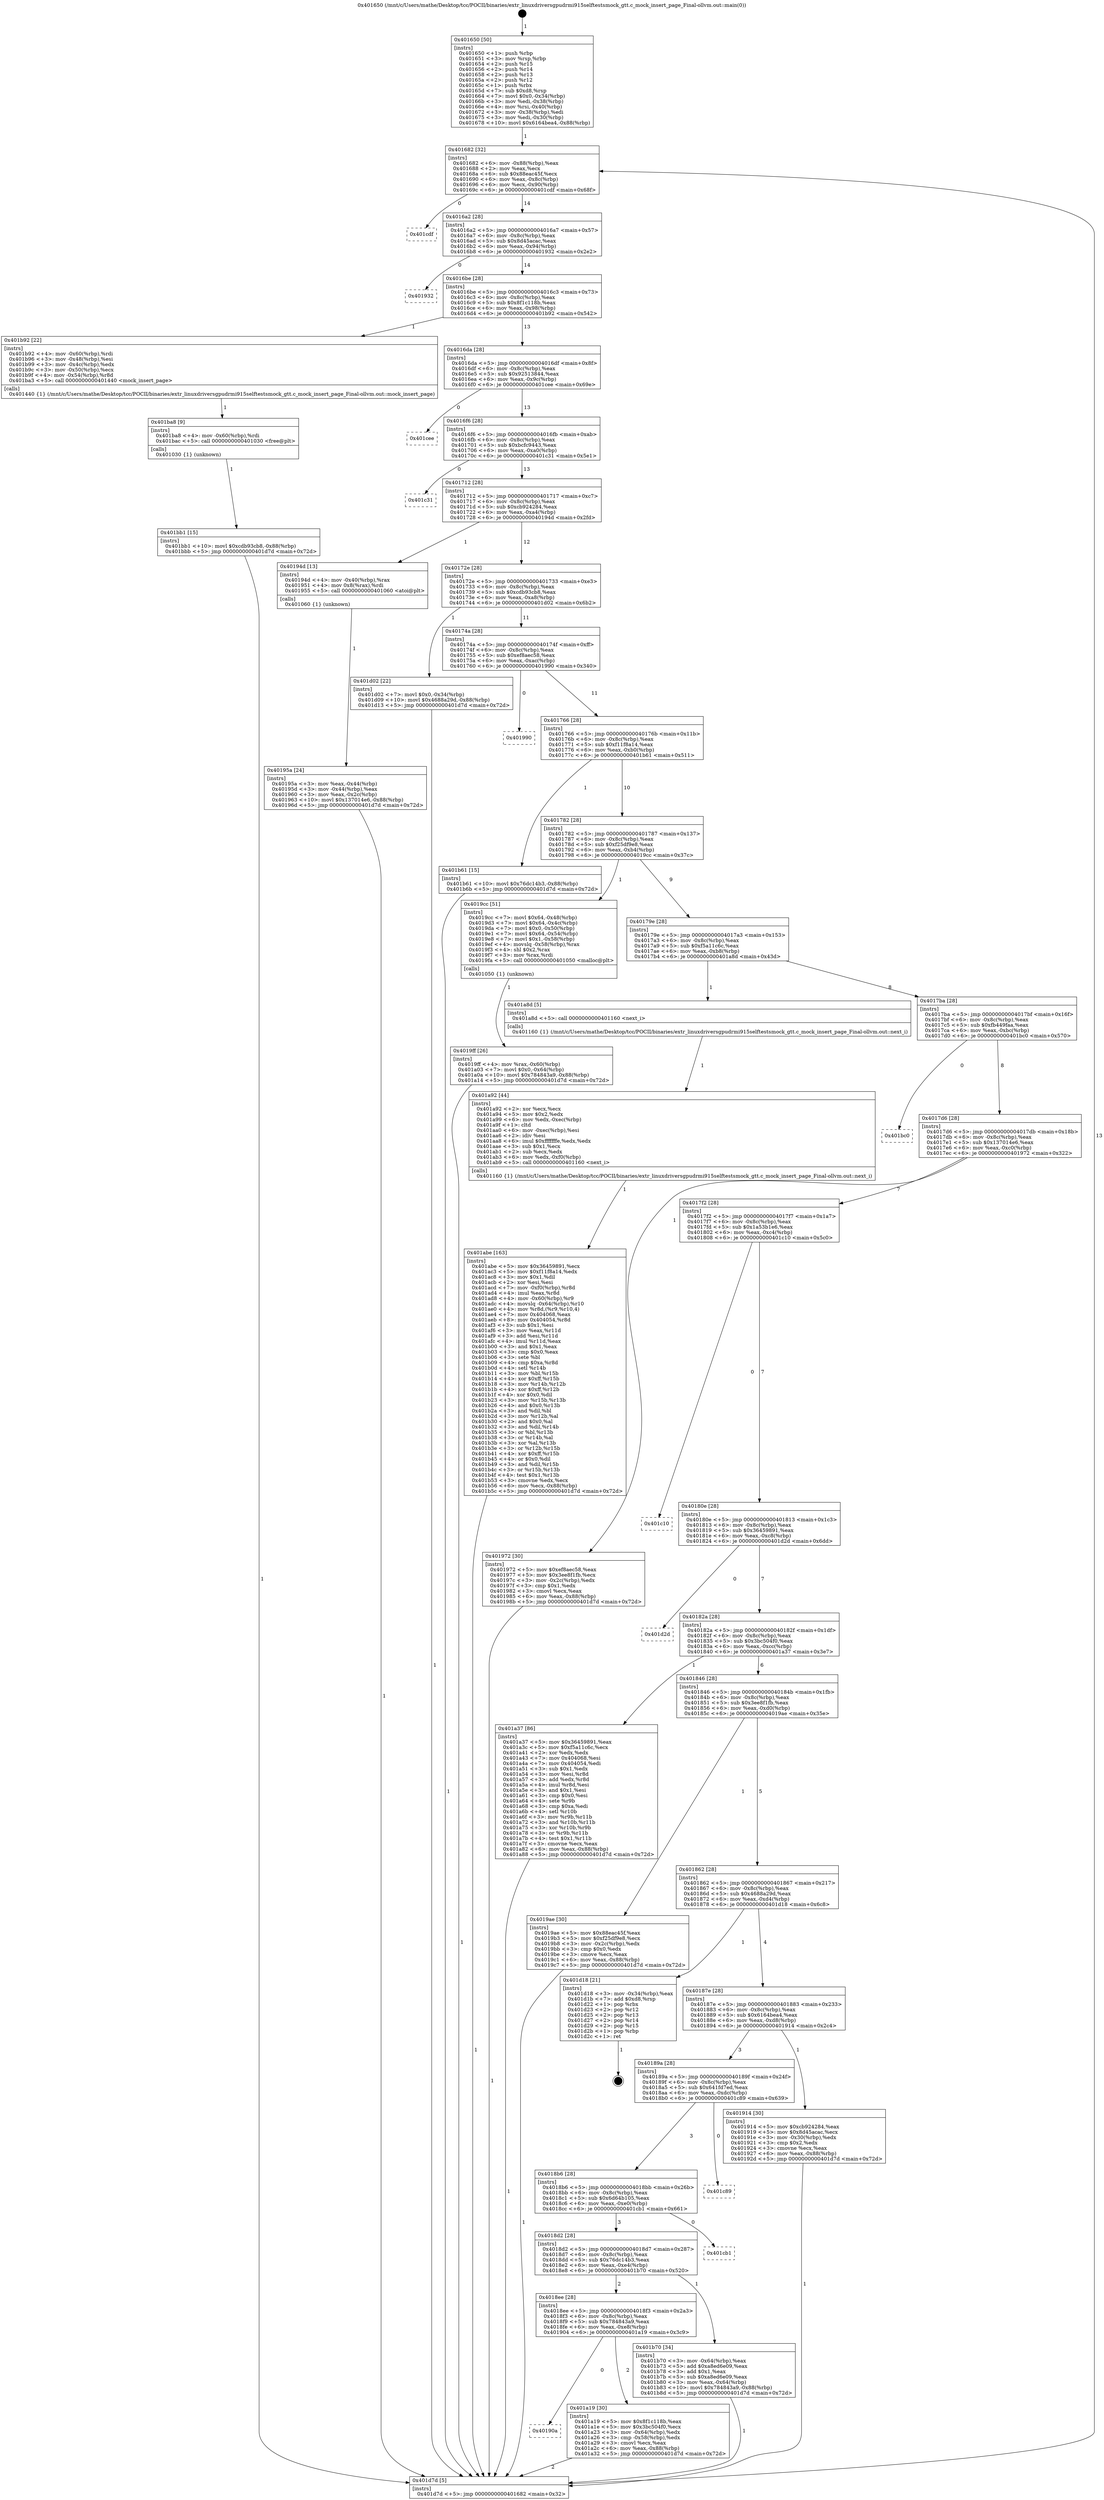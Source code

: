 digraph "0x401650" {
  label = "0x401650 (/mnt/c/Users/mathe/Desktop/tcc/POCII/binaries/extr_linuxdriversgpudrmi915selftestsmock_gtt.c_mock_insert_page_Final-ollvm.out::main(0))"
  labelloc = "t"
  node[shape=record]

  Entry [label="",width=0.3,height=0.3,shape=circle,fillcolor=black,style=filled]
  "0x401682" [label="{
     0x401682 [32]\l
     | [instrs]\l
     &nbsp;&nbsp;0x401682 \<+6\>: mov -0x88(%rbp),%eax\l
     &nbsp;&nbsp;0x401688 \<+2\>: mov %eax,%ecx\l
     &nbsp;&nbsp;0x40168a \<+6\>: sub $0x88eac45f,%ecx\l
     &nbsp;&nbsp;0x401690 \<+6\>: mov %eax,-0x8c(%rbp)\l
     &nbsp;&nbsp;0x401696 \<+6\>: mov %ecx,-0x90(%rbp)\l
     &nbsp;&nbsp;0x40169c \<+6\>: je 0000000000401cdf \<main+0x68f\>\l
  }"]
  "0x401cdf" [label="{
     0x401cdf\l
  }", style=dashed]
  "0x4016a2" [label="{
     0x4016a2 [28]\l
     | [instrs]\l
     &nbsp;&nbsp;0x4016a2 \<+5\>: jmp 00000000004016a7 \<main+0x57\>\l
     &nbsp;&nbsp;0x4016a7 \<+6\>: mov -0x8c(%rbp),%eax\l
     &nbsp;&nbsp;0x4016ad \<+5\>: sub $0x8d45acac,%eax\l
     &nbsp;&nbsp;0x4016b2 \<+6\>: mov %eax,-0x94(%rbp)\l
     &nbsp;&nbsp;0x4016b8 \<+6\>: je 0000000000401932 \<main+0x2e2\>\l
  }"]
  Exit [label="",width=0.3,height=0.3,shape=circle,fillcolor=black,style=filled,peripheries=2]
  "0x401932" [label="{
     0x401932\l
  }", style=dashed]
  "0x4016be" [label="{
     0x4016be [28]\l
     | [instrs]\l
     &nbsp;&nbsp;0x4016be \<+5\>: jmp 00000000004016c3 \<main+0x73\>\l
     &nbsp;&nbsp;0x4016c3 \<+6\>: mov -0x8c(%rbp),%eax\l
     &nbsp;&nbsp;0x4016c9 \<+5\>: sub $0x8f1c118b,%eax\l
     &nbsp;&nbsp;0x4016ce \<+6\>: mov %eax,-0x98(%rbp)\l
     &nbsp;&nbsp;0x4016d4 \<+6\>: je 0000000000401b92 \<main+0x542\>\l
  }"]
  "0x401bb1" [label="{
     0x401bb1 [15]\l
     | [instrs]\l
     &nbsp;&nbsp;0x401bb1 \<+10\>: movl $0xcdb93cb8,-0x88(%rbp)\l
     &nbsp;&nbsp;0x401bbb \<+5\>: jmp 0000000000401d7d \<main+0x72d\>\l
  }"]
  "0x401b92" [label="{
     0x401b92 [22]\l
     | [instrs]\l
     &nbsp;&nbsp;0x401b92 \<+4\>: mov -0x60(%rbp),%rdi\l
     &nbsp;&nbsp;0x401b96 \<+3\>: mov -0x48(%rbp),%esi\l
     &nbsp;&nbsp;0x401b99 \<+3\>: mov -0x4c(%rbp),%edx\l
     &nbsp;&nbsp;0x401b9c \<+3\>: mov -0x50(%rbp),%ecx\l
     &nbsp;&nbsp;0x401b9f \<+4\>: mov -0x54(%rbp),%r8d\l
     &nbsp;&nbsp;0x401ba3 \<+5\>: call 0000000000401440 \<mock_insert_page\>\l
     | [calls]\l
     &nbsp;&nbsp;0x401440 \{1\} (/mnt/c/Users/mathe/Desktop/tcc/POCII/binaries/extr_linuxdriversgpudrmi915selftestsmock_gtt.c_mock_insert_page_Final-ollvm.out::mock_insert_page)\l
  }"]
  "0x4016da" [label="{
     0x4016da [28]\l
     | [instrs]\l
     &nbsp;&nbsp;0x4016da \<+5\>: jmp 00000000004016df \<main+0x8f\>\l
     &nbsp;&nbsp;0x4016df \<+6\>: mov -0x8c(%rbp),%eax\l
     &nbsp;&nbsp;0x4016e5 \<+5\>: sub $0x92513844,%eax\l
     &nbsp;&nbsp;0x4016ea \<+6\>: mov %eax,-0x9c(%rbp)\l
     &nbsp;&nbsp;0x4016f0 \<+6\>: je 0000000000401cee \<main+0x69e\>\l
  }"]
  "0x401ba8" [label="{
     0x401ba8 [9]\l
     | [instrs]\l
     &nbsp;&nbsp;0x401ba8 \<+4\>: mov -0x60(%rbp),%rdi\l
     &nbsp;&nbsp;0x401bac \<+5\>: call 0000000000401030 \<free@plt\>\l
     | [calls]\l
     &nbsp;&nbsp;0x401030 \{1\} (unknown)\l
  }"]
  "0x401cee" [label="{
     0x401cee\l
  }", style=dashed]
  "0x4016f6" [label="{
     0x4016f6 [28]\l
     | [instrs]\l
     &nbsp;&nbsp;0x4016f6 \<+5\>: jmp 00000000004016fb \<main+0xab\>\l
     &nbsp;&nbsp;0x4016fb \<+6\>: mov -0x8c(%rbp),%eax\l
     &nbsp;&nbsp;0x401701 \<+5\>: sub $0xbcfc9443,%eax\l
     &nbsp;&nbsp;0x401706 \<+6\>: mov %eax,-0xa0(%rbp)\l
     &nbsp;&nbsp;0x40170c \<+6\>: je 0000000000401c31 \<main+0x5e1\>\l
  }"]
  "0x401abe" [label="{
     0x401abe [163]\l
     | [instrs]\l
     &nbsp;&nbsp;0x401abe \<+5\>: mov $0x36459891,%ecx\l
     &nbsp;&nbsp;0x401ac3 \<+5\>: mov $0xf11f8a14,%edx\l
     &nbsp;&nbsp;0x401ac8 \<+3\>: mov $0x1,%dil\l
     &nbsp;&nbsp;0x401acb \<+2\>: xor %esi,%esi\l
     &nbsp;&nbsp;0x401acd \<+7\>: mov -0xf0(%rbp),%r8d\l
     &nbsp;&nbsp;0x401ad4 \<+4\>: imul %eax,%r8d\l
     &nbsp;&nbsp;0x401ad8 \<+4\>: mov -0x60(%rbp),%r9\l
     &nbsp;&nbsp;0x401adc \<+4\>: movslq -0x64(%rbp),%r10\l
     &nbsp;&nbsp;0x401ae0 \<+4\>: mov %r8d,(%r9,%r10,4)\l
     &nbsp;&nbsp;0x401ae4 \<+7\>: mov 0x404068,%eax\l
     &nbsp;&nbsp;0x401aeb \<+8\>: mov 0x404054,%r8d\l
     &nbsp;&nbsp;0x401af3 \<+3\>: sub $0x1,%esi\l
     &nbsp;&nbsp;0x401af6 \<+3\>: mov %eax,%r11d\l
     &nbsp;&nbsp;0x401af9 \<+3\>: add %esi,%r11d\l
     &nbsp;&nbsp;0x401afc \<+4\>: imul %r11d,%eax\l
     &nbsp;&nbsp;0x401b00 \<+3\>: and $0x1,%eax\l
     &nbsp;&nbsp;0x401b03 \<+3\>: cmp $0x0,%eax\l
     &nbsp;&nbsp;0x401b06 \<+3\>: sete %bl\l
     &nbsp;&nbsp;0x401b09 \<+4\>: cmp $0xa,%r8d\l
     &nbsp;&nbsp;0x401b0d \<+4\>: setl %r14b\l
     &nbsp;&nbsp;0x401b11 \<+3\>: mov %bl,%r15b\l
     &nbsp;&nbsp;0x401b14 \<+4\>: xor $0xff,%r15b\l
     &nbsp;&nbsp;0x401b18 \<+3\>: mov %r14b,%r12b\l
     &nbsp;&nbsp;0x401b1b \<+4\>: xor $0xff,%r12b\l
     &nbsp;&nbsp;0x401b1f \<+4\>: xor $0x0,%dil\l
     &nbsp;&nbsp;0x401b23 \<+3\>: mov %r15b,%r13b\l
     &nbsp;&nbsp;0x401b26 \<+4\>: and $0x0,%r13b\l
     &nbsp;&nbsp;0x401b2a \<+3\>: and %dil,%bl\l
     &nbsp;&nbsp;0x401b2d \<+3\>: mov %r12b,%al\l
     &nbsp;&nbsp;0x401b30 \<+2\>: and $0x0,%al\l
     &nbsp;&nbsp;0x401b32 \<+3\>: and %dil,%r14b\l
     &nbsp;&nbsp;0x401b35 \<+3\>: or %bl,%r13b\l
     &nbsp;&nbsp;0x401b38 \<+3\>: or %r14b,%al\l
     &nbsp;&nbsp;0x401b3b \<+3\>: xor %al,%r13b\l
     &nbsp;&nbsp;0x401b3e \<+3\>: or %r12b,%r15b\l
     &nbsp;&nbsp;0x401b41 \<+4\>: xor $0xff,%r15b\l
     &nbsp;&nbsp;0x401b45 \<+4\>: or $0x0,%dil\l
     &nbsp;&nbsp;0x401b49 \<+3\>: and %dil,%r15b\l
     &nbsp;&nbsp;0x401b4c \<+3\>: or %r15b,%r13b\l
     &nbsp;&nbsp;0x401b4f \<+4\>: test $0x1,%r13b\l
     &nbsp;&nbsp;0x401b53 \<+3\>: cmovne %edx,%ecx\l
     &nbsp;&nbsp;0x401b56 \<+6\>: mov %ecx,-0x88(%rbp)\l
     &nbsp;&nbsp;0x401b5c \<+5\>: jmp 0000000000401d7d \<main+0x72d\>\l
  }"]
  "0x401c31" [label="{
     0x401c31\l
  }", style=dashed]
  "0x401712" [label="{
     0x401712 [28]\l
     | [instrs]\l
     &nbsp;&nbsp;0x401712 \<+5\>: jmp 0000000000401717 \<main+0xc7\>\l
     &nbsp;&nbsp;0x401717 \<+6\>: mov -0x8c(%rbp),%eax\l
     &nbsp;&nbsp;0x40171d \<+5\>: sub $0xcb924284,%eax\l
     &nbsp;&nbsp;0x401722 \<+6\>: mov %eax,-0xa4(%rbp)\l
     &nbsp;&nbsp;0x401728 \<+6\>: je 000000000040194d \<main+0x2fd\>\l
  }"]
  "0x401a92" [label="{
     0x401a92 [44]\l
     | [instrs]\l
     &nbsp;&nbsp;0x401a92 \<+2\>: xor %ecx,%ecx\l
     &nbsp;&nbsp;0x401a94 \<+5\>: mov $0x2,%edx\l
     &nbsp;&nbsp;0x401a99 \<+6\>: mov %edx,-0xec(%rbp)\l
     &nbsp;&nbsp;0x401a9f \<+1\>: cltd\l
     &nbsp;&nbsp;0x401aa0 \<+6\>: mov -0xec(%rbp),%esi\l
     &nbsp;&nbsp;0x401aa6 \<+2\>: idiv %esi\l
     &nbsp;&nbsp;0x401aa8 \<+6\>: imul $0xfffffffe,%edx,%edx\l
     &nbsp;&nbsp;0x401aae \<+3\>: sub $0x1,%ecx\l
     &nbsp;&nbsp;0x401ab1 \<+2\>: sub %ecx,%edx\l
     &nbsp;&nbsp;0x401ab3 \<+6\>: mov %edx,-0xf0(%rbp)\l
     &nbsp;&nbsp;0x401ab9 \<+5\>: call 0000000000401160 \<next_i\>\l
     | [calls]\l
     &nbsp;&nbsp;0x401160 \{1\} (/mnt/c/Users/mathe/Desktop/tcc/POCII/binaries/extr_linuxdriversgpudrmi915selftestsmock_gtt.c_mock_insert_page_Final-ollvm.out::next_i)\l
  }"]
  "0x40194d" [label="{
     0x40194d [13]\l
     | [instrs]\l
     &nbsp;&nbsp;0x40194d \<+4\>: mov -0x40(%rbp),%rax\l
     &nbsp;&nbsp;0x401951 \<+4\>: mov 0x8(%rax),%rdi\l
     &nbsp;&nbsp;0x401955 \<+5\>: call 0000000000401060 \<atoi@plt\>\l
     | [calls]\l
     &nbsp;&nbsp;0x401060 \{1\} (unknown)\l
  }"]
  "0x40172e" [label="{
     0x40172e [28]\l
     | [instrs]\l
     &nbsp;&nbsp;0x40172e \<+5\>: jmp 0000000000401733 \<main+0xe3\>\l
     &nbsp;&nbsp;0x401733 \<+6\>: mov -0x8c(%rbp),%eax\l
     &nbsp;&nbsp;0x401739 \<+5\>: sub $0xcdb93cb8,%eax\l
     &nbsp;&nbsp;0x40173e \<+6\>: mov %eax,-0xa8(%rbp)\l
     &nbsp;&nbsp;0x401744 \<+6\>: je 0000000000401d02 \<main+0x6b2\>\l
  }"]
  "0x40190a" [label="{
     0x40190a\l
  }", style=dashed]
  "0x401d02" [label="{
     0x401d02 [22]\l
     | [instrs]\l
     &nbsp;&nbsp;0x401d02 \<+7\>: movl $0x0,-0x34(%rbp)\l
     &nbsp;&nbsp;0x401d09 \<+10\>: movl $0x4688a29d,-0x88(%rbp)\l
     &nbsp;&nbsp;0x401d13 \<+5\>: jmp 0000000000401d7d \<main+0x72d\>\l
  }"]
  "0x40174a" [label="{
     0x40174a [28]\l
     | [instrs]\l
     &nbsp;&nbsp;0x40174a \<+5\>: jmp 000000000040174f \<main+0xff\>\l
     &nbsp;&nbsp;0x40174f \<+6\>: mov -0x8c(%rbp),%eax\l
     &nbsp;&nbsp;0x401755 \<+5\>: sub $0xef8aec58,%eax\l
     &nbsp;&nbsp;0x40175a \<+6\>: mov %eax,-0xac(%rbp)\l
     &nbsp;&nbsp;0x401760 \<+6\>: je 0000000000401990 \<main+0x340\>\l
  }"]
  "0x401a19" [label="{
     0x401a19 [30]\l
     | [instrs]\l
     &nbsp;&nbsp;0x401a19 \<+5\>: mov $0x8f1c118b,%eax\l
     &nbsp;&nbsp;0x401a1e \<+5\>: mov $0x3bc504f0,%ecx\l
     &nbsp;&nbsp;0x401a23 \<+3\>: mov -0x64(%rbp),%edx\l
     &nbsp;&nbsp;0x401a26 \<+3\>: cmp -0x58(%rbp),%edx\l
     &nbsp;&nbsp;0x401a29 \<+3\>: cmovl %ecx,%eax\l
     &nbsp;&nbsp;0x401a2c \<+6\>: mov %eax,-0x88(%rbp)\l
     &nbsp;&nbsp;0x401a32 \<+5\>: jmp 0000000000401d7d \<main+0x72d\>\l
  }"]
  "0x401990" [label="{
     0x401990\l
  }", style=dashed]
  "0x401766" [label="{
     0x401766 [28]\l
     | [instrs]\l
     &nbsp;&nbsp;0x401766 \<+5\>: jmp 000000000040176b \<main+0x11b\>\l
     &nbsp;&nbsp;0x40176b \<+6\>: mov -0x8c(%rbp),%eax\l
     &nbsp;&nbsp;0x401771 \<+5\>: sub $0xf11f8a14,%eax\l
     &nbsp;&nbsp;0x401776 \<+6\>: mov %eax,-0xb0(%rbp)\l
     &nbsp;&nbsp;0x40177c \<+6\>: je 0000000000401b61 \<main+0x511\>\l
  }"]
  "0x4018ee" [label="{
     0x4018ee [28]\l
     | [instrs]\l
     &nbsp;&nbsp;0x4018ee \<+5\>: jmp 00000000004018f3 \<main+0x2a3\>\l
     &nbsp;&nbsp;0x4018f3 \<+6\>: mov -0x8c(%rbp),%eax\l
     &nbsp;&nbsp;0x4018f9 \<+5\>: sub $0x784843a9,%eax\l
     &nbsp;&nbsp;0x4018fe \<+6\>: mov %eax,-0xe8(%rbp)\l
     &nbsp;&nbsp;0x401904 \<+6\>: je 0000000000401a19 \<main+0x3c9\>\l
  }"]
  "0x401b61" [label="{
     0x401b61 [15]\l
     | [instrs]\l
     &nbsp;&nbsp;0x401b61 \<+10\>: movl $0x76dc14b3,-0x88(%rbp)\l
     &nbsp;&nbsp;0x401b6b \<+5\>: jmp 0000000000401d7d \<main+0x72d\>\l
  }"]
  "0x401782" [label="{
     0x401782 [28]\l
     | [instrs]\l
     &nbsp;&nbsp;0x401782 \<+5\>: jmp 0000000000401787 \<main+0x137\>\l
     &nbsp;&nbsp;0x401787 \<+6\>: mov -0x8c(%rbp),%eax\l
     &nbsp;&nbsp;0x40178d \<+5\>: sub $0xf25df9e8,%eax\l
     &nbsp;&nbsp;0x401792 \<+6\>: mov %eax,-0xb4(%rbp)\l
     &nbsp;&nbsp;0x401798 \<+6\>: je 00000000004019cc \<main+0x37c\>\l
  }"]
  "0x401b70" [label="{
     0x401b70 [34]\l
     | [instrs]\l
     &nbsp;&nbsp;0x401b70 \<+3\>: mov -0x64(%rbp),%eax\l
     &nbsp;&nbsp;0x401b73 \<+5\>: add $0xa8ed6e09,%eax\l
     &nbsp;&nbsp;0x401b78 \<+3\>: add $0x1,%eax\l
     &nbsp;&nbsp;0x401b7b \<+5\>: sub $0xa8ed6e09,%eax\l
     &nbsp;&nbsp;0x401b80 \<+3\>: mov %eax,-0x64(%rbp)\l
     &nbsp;&nbsp;0x401b83 \<+10\>: movl $0x784843a9,-0x88(%rbp)\l
     &nbsp;&nbsp;0x401b8d \<+5\>: jmp 0000000000401d7d \<main+0x72d\>\l
  }"]
  "0x4019cc" [label="{
     0x4019cc [51]\l
     | [instrs]\l
     &nbsp;&nbsp;0x4019cc \<+7\>: movl $0x64,-0x48(%rbp)\l
     &nbsp;&nbsp;0x4019d3 \<+7\>: movl $0x64,-0x4c(%rbp)\l
     &nbsp;&nbsp;0x4019da \<+7\>: movl $0x0,-0x50(%rbp)\l
     &nbsp;&nbsp;0x4019e1 \<+7\>: movl $0x64,-0x54(%rbp)\l
     &nbsp;&nbsp;0x4019e8 \<+7\>: movl $0x1,-0x58(%rbp)\l
     &nbsp;&nbsp;0x4019ef \<+4\>: movslq -0x58(%rbp),%rax\l
     &nbsp;&nbsp;0x4019f3 \<+4\>: shl $0x2,%rax\l
     &nbsp;&nbsp;0x4019f7 \<+3\>: mov %rax,%rdi\l
     &nbsp;&nbsp;0x4019fa \<+5\>: call 0000000000401050 \<malloc@plt\>\l
     | [calls]\l
     &nbsp;&nbsp;0x401050 \{1\} (unknown)\l
  }"]
  "0x40179e" [label="{
     0x40179e [28]\l
     | [instrs]\l
     &nbsp;&nbsp;0x40179e \<+5\>: jmp 00000000004017a3 \<main+0x153\>\l
     &nbsp;&nbsp;0x4017a3 \<+6\>: mov -0x8c(%rbp),%eax\l
     &nbsp;&nbsp;0x4017a9 \<+5\>: sub $0xf5a11c6c,%eax\l
     &nbsp;&nbsp;0x4017ae \<+6\>: mov %eax,-0xb8(%rbp)\l
     &nbsp;&nbsp;0x4017b4 \<+6\>: je 0000000000401a8d \<main+0x43d\>\l
  }"]
  "0x4018d2" [label="{
     0x4018d2 [28]\l
     | [instrs]\l
     &nbsp;&nbsp;0x4018d2 \<+5\>: jmp 00000000004018d7 \<main+0x287\>\l
     &nbsp;&nbsp;0x4018d7 \<+6\>: mov -0x8c(%rbp),%eax\l
     &nbsp;&nbsp;0x4018dd \<+5\>: sub $0x76dc14b3,%eax\l
     &nbsp;&nbsp;0x4018e2 \<+6\>: mov %eax,-0xe4(%rbp)\l
     &nbsp;&nbsp;0x4018e8 \<+6\>: je 0000000000401b70 \<main+0x520\>\l
  }"]
  "0x401a8d" [label="{
     0x401a8d [5]\l
     | [instrs]\l
     &nbsp;&nbsp;0x401a8d \<+5\>: call 0000000000401160 \<next_i\>\l
     | [calls]\l
     &nbsp;&nbsp;0x401160 \{1\} (/mnt/c/Users/mathe/Desktop/tcc/POCII/binaries/extr_linuxdriversgpudrmi915selftestsmock_gtt.c_mock_insert_page_Final-ollvm.out::next_i)\l
  }"]
  "0x4017ba" [label="{
     0x4017ba [28]\l
     | [instrs]\l
     &nbsp;&nbsp;0x4017ba \<+5\>: jmp 00000000004017bf \<main+0x16f\>\l
     &nbsp;&nbsp;0x4017bf \<+6\>: mov -0x8c(%rbp),%eax\l
     &nbsp;&nbsp;0x4017c5 \<+5\>: sub $0xfb449faa,%eax\l
     &nbsp;&nbsp;0x4017ca \<+6\>: mov %eax,-0xbc(%rbp)\l
     &nbsp;&nbsp;0x4017d0 \<+6\>: je 0000000000401bc0 \<main+0x570\>\l
  }"]
  "0x401cb1" [label="{
     0x401cb1\l
  }", style=dashed]
  "0x401bc0" [label="{
     0x401bc0\l
  }", style=dashed]
  "0x4017d6" [label="{
     0x4017d6 [28]\l
     | [instrs]\l
     &nbsp;&nbsp;0x4017d6 \<+5\>: jmp 00000000004017db \<main+0x18b\>\l
     &nbsp;&nbsp;0x4017db \<+6\>: mov -0x8c(%rbp),%eax\l
     &nbsp;&nbsp;0x4017e1 \<+5\>: sub $0x137014e6,%eax\l
     &nbsp;&nbsp;0x4017e6 \<+6\>: mov %eax,-0xc0(%rbp)\l
     &nbsp;&nbsp;0x4017ec \<+6\>: je 0000000000401972 \<main+0x322\>\l
  }"]
  "0x4018b6" [label="{
     0x4018b6 [28]\l
     | [instrs]\l
     &nbsp;&nbsp;0x4018b6 \<+5\>: jmp 00000000004018bb \<main+0x26b\>\l
     &nbsp;&nbsp;0x4018bb \<+6\>: mov -0x8c(%rbp),%eax\l
     &nbsp;&nbsp;0x4018c1 \<+5\>: sub $0x6d64b105,%eax\l
     &nbsp;&nbsp;0x4018c6 \<+6\>: mov %eax,-0xe0(%rbp)\l
     &nbsp;&nbsp;0x4018cc \<+6\>: je 0000000000401cb1 \<main+0x661\>\l
  }"]
  "0x401972" [label="{
     0x401972 [30]\l
     | [instrs]\l
     &nbsp;&nbsp;0x401972 \<+5\>: mov $0xef8aec58,%eax\l
     &nbsp;&nbsp;0x401977 \<+5\>: mov $0x3ee8f1fb,%ecx\l
     &nbsp;&nbsp;0x40197c \<+3\>: mov -0x2c(%rbp),%edx\l
     &nbsp;&nbsp;0x40197f \<+3\>: cmp $0x1,%edx\l
     &nbsp;&nbsp;0x401982 \<+3\>: cmovl %ecx,%eax\l
     &nbsp;&nbsp;0x401985 \<+6\>: mov %eax,-0x88(%rbp)\l
     &nbsp;&nbsp;0x40198b \<+5\>: jmp 0000000000401d7d \<main+0x72d\>\l
  }"]
  "0x4017f2" [label="{
     0x4017f2 [28]\l
     | [instrs]\l
     &nbsp;&nbsp;0x4017f2 \<+5\>: jmp 00000000004017f7 \<main+0x1a7\>\l
     &nbsp;&nbsp;0x4017f7 \<+6\>: mov -0x8c(%rbp),%eax\l
     &nbsp;&nbsp;0x4017fd \<+5\>: sub $0x1a53b1e6,%eax\l
     &nbsp;&nbsp;0x401802 \<+6\>: mov %eax,-0xc4(%rbp)\l
     &nbsp;&nbsp;0x401808 \<+6\>: je 0000000000401c10 \<main+0x5c0\>\l
  }"]
  "0x401c89" [label="{
     0x401c89\l
  }", style=dashed]
  "0x401c10" [label="{
     0x401c10\l
  }", style=dashed]
  "0x40180e" [label="{
     0x40180e [28]\l
     | [instrs]\l
     &nbsp;&nbsp;0x40180e \<+5\>: jmp 0000000000401813 \<main+0x1c3\>\l
     &nbsp;&nbsp;0x401813 \<+6\>: mov -0x8c(%rbp),%eax\l
     &nbsp;&nbsp;0x401819 \<+5\>: sub $0x36459891,%eax\l
     &nbsp;&nbsp;0x40181e \<+6\>: mov %eax,-0xc8(%rbp)\l
     &nbsp;&nbsp;0x401824 \<+6\>: je 0000000000401d2d \<main+0x6dd\>\l
  }"]
  "0x4019ff" [label="{
     0x4019ff [26]\l
     | [instrs]\l
     &nbsp;&nbsp;0x4019ff \<+4\>: mov %rax,-0x60(%rbp)\l
     &nbsp;&nbsp;0x401a03 \<+7\>: movl $0x0,-0x64(%rbp)\l
     &nbsp;&nbsp;0x401a0a \<+10\>: movl $0x784843a9,-0x88(%rbp)\l
     &nbsp;&nbsp;0x401a14 \<+5\>: jmp 0000000000401d7d \<main+0x72d\>\l
  }"]
  "0x401d2d" [label="{
     0x401d2d\l
  }", style=dashed]
  "0x40182a" [label="{
     0x40182a [28]\l
     | [instrs]\l
     &nbsp;&nbsp;0x40182a \<+5\>: jmp 000000000040182f \<main+0x1df\>\l
     &nbsp;&nbsp;0x40182f \<+6\>: mov -0x8c(%rbp),%eax\l
     &nbsp;&nbsp;0x401835 \<+5\>: sub $0x3bc504f0,%eax\l
     &nbsp;&nbsp;0x40183a \<+6\>: mov %eax,-0xcc(%rbp)\l
     &nbsp;&nbsp;0x401840 \<+6\>: je 0000000000401a37 \<main+0x3e7\>\l
  }"]
  "0x40195a" [label="{
     0x40195a [24]\l
     | [instrs]\l
     &nbsp;&nbsp;0x40195a \<+3\>: mov %eax,-0x44(%rbp)\l
     &nbsp;&nbsp;0x40195d \<+3\>: mov -0x44(%rbp),%eax\l
     &nbsp;&nbsp;0x401960 \<+3\>: mov %eax,-0x2c(%rbp)\l
     &nbsp;&nbsp;0x401963 \<+10\>: movl $0x137014e6,-0x88(%rbp)\l
     &nbsp;&nbsp;0x40196d \<+5\>: jmp 0000000000401d7d \<main+0x72d\>\l
  }"]
  "0x401a37" [label="{
     0x401a37 [86]\l
     | [instrs]\l
     &nbsp;&nbsp;0x401a37 \<+5\>: mov $0x36459891,%eax\l
     &nbsp;&nbsp;0x401a3c \<+5\>: mov $0xf5a11c6c,%ecx\l
     &nbsp;&nbsp;0x401a41 \<+2\>: xor %edx,%edx\l
     &nbsp;&nbsp;0x401a43 \<+7\>: mov 0x404068,%esi\l
     &nbsp;&nbsp;0x401a4a \<+7\>: mov 0x404054,%edi\l
     &nbsp;&nbsp;0x401a51 \<+3\>: sub $0x1,%edx\l
     &nbsp;&nbsp;0x401a54 \<+3\>: mov %esi,%r8d\l
     &nbsp;&nbsp;0x401a57 \<+3\>: add %edx,%r8d\l
     &nbsp;&nbsp;0x401a5a \<+4\>: imul %r8d,%esi\l
     &nbsp;&nbsp;0x401a5e \<+3\>: and $0x1,%esi\l
     &nbsp;&nbsp;0x401a61 \<+3\>: cmp $0x0,%esi\l
     &nbsp;&nbsp;0x401a64 \<+4\>: sete %r9b\l
     &nbsp;&nbsp;0x401a68 \<+3\>: cmp $0xa,%edi\l
     &nbsp;&nbsp;0x401a6b \<+4\>: setl %r10b\l
     &nbsp;&nbsp;0x401a6f \<+3\>: mov %r9b,%r11b\l
     &nbsp;&nbsp;0x401a72 \<+3\>: and %r10b,%r11b\l
     &nbsp;&nbsp;0x401a75 \<+3\>: xor %r10b,%r9b\l
     &nbsp;&nbsp;0x401a78 \<+3\>: or %r9b,%r11b\l
     &nbsp;&nbsp;0x401a7b \<+4\>: test $0x1,%r11b\l
     &nbsp;&nbsp;0x401a7f \<+3\>: cmovne %ecx,%eax\l
     &nbsp;&nbsp;0x401a82 \<+6\>: mov %eax,-0x88(%rbp)\l
     &nbsp;&nbsp;0x401a88 \<+5\>: jmp 0000000000401d7d \<main+0x72d\>\l
  }"]
  "0x401846" [label="{
     0x401846 [28]\l
     | [instrs]\l
     &nbsp;&nbsp;0x401846 \<+5\>: jmp 000000000040184b \<main+0x1fb\>\l
     &nbsp;&nbsp;0x40184b \<+6\>: mov -0x8c(%rbp),%eax\l
     &nbsp;&nbsp;0x401851 \<+5\>: sub $0x3ee8f1fb,%eax\l
     &nbsp;&nbsp;0x401856 \<+6\>: mov %eax,-0xd0(%rbp)\l
     &nbsp;&nbsp;0x40185c \<+6\>: je 00000000004019ae \<main+0x35e\>\l
  }"]
  "0x401650" [label="{
     0x401650 [50]\l
     | [instrs]\l
     &nbsp;&nbsp;0x401650 \<+1\>: push %rbp\l
     &nbsp;&nbsp;0x401651 \<+3\>: mov %rsp,%rbp\l
     &nbsp;&nbsp;0x401654 \<+2\>: push %r15\l
     &nbsp;&nbsp;0x401656 \<+2\>: push %r14\l
     &nbsp;&nbsp;0x401658 \<+2\>: push %r13\l
     &nbsp;&nbsp;0x40165a \<+2\>: push %r12\l
     &nbsp;&nbsp;0x40165c \<+1\>: push %rbx\l
     &nbsp;&nbsp;0x40165d \<+7\>: sub $0xd8,%rsp\l
     &nbsp;&nbsp;0x401664 \<+7\>: movl $0x0,-0x34(%rbp)\l
     &nbsp;&nbsp;0x40166b \<+3\>: mov %edi,-0x38(%rbp)\l
     &nbsp;&nbsp;0x40166e \<+4\>: mov %rsi,-0x40(%rbp)\l
     &nbsp;&nbsp;0x401672 \<+3\>: mov -0x38(%rbp),%edi\l
     &nbsp;&nbsp;0x401675 \<+3\>: mov %edi,-0x30(%rbp)\l
     &nbsp;&nbsp;0x401678 \<+10\>: movl $0x6164bea4,-0x88(%rbp)\l
  }"]
  "0x4019ae" [label="{
     0x4019ae [30]\l
     | [instrs]\l
     &nbsp;&nbsp;0x4019ae \<+5\>: mov $0x88eac45f,%eax\l
     &nbsp;&nbsp;0x4019b3 \<+5\>: mov $0xf25df9e8,%ecx\l
     &nbsp;&nbsp;0x4019b8 \<+3\>: mov -0x2c(%rbp),%edx\l
     &nbsp;&nbsp;0x4019bb \<+3\>: cmp $0x0,%edx\l
     &nbsp;&nbsp;0x4019be \<+3\>: cmove %ecx,%eax\l
     &nbsp;&nbsp;0x4019c1 \<+6\>: mov %eax,-0x88(%rbp)\l
     &nbsp;&nbsp;0x4019c7 \<+5\>: jmp 0000000000401d7d \<main+0x72d\>\l
  }"]
  "0x401862" [label="{
     0x401862 [28]\l
     | [instrs]\l
     &nbsp;&nbsp;0x401862 \<+5\>: jmp 0000000000401867 \<main+0x217\>\l
     &nbsp;&nbsp;0x401867 \<+6\>: mov -0x8c(%rbp),%eax\l
     &nbsp;&nbsp;0x40186d \<+5\>: sub $0x4688a29d,%eax\l
     &nbsp;&nbsp;0x401872 \<+6\>: mov %eax,-0xd4(%rbp)\l
     &nbsp;&nbsp;0x401878 \<+6\>: je 0000000000401d18 \<main+0x6c8\>\l
  }"]
  "0x401d7d" [label="{
     0x401d7d [5]\l
     | [instrs]\l
     &nbsp;&nbsp;0x401d7d \<+5\>: jmp 0000000000401682 \<main+0x32\>\l
  }"]
  "0x401d18" [label="{
     0x401d18 [21]\l
     | [instrs]\l
     &nbsp;&nbsp;0x401d18 \<+3\>: mov -0x34(%rbp),%eax\l
     &nbsp;&nbsp;0x401d1b \<+7\>: add $0xd8,%rsp\l
     &nbsp;&nbsp;0x401d22 \<+1\>: pop %rbx\l
     &nbsp;&nbsp;0x401d23 \<+2\>: pop %r12\l
     &nbsp;&nbsp;0x401d25 \<+2\>: pop %r13\l
     &nbsp;&nbsp;0x401d27 \<+2\>: pop %r14\l
     &nbsp;&nbsp;0x401d29 \<+2\>: pop %r15\l
     &nbsp;&nbsp;0x401d2b \<+1\>: pop %rbp\l
     &nbsp;&nbsp;0x401d2c \<+1\>: ret\l
  }"]
  "0x40187e" [label="{
     0x40187e [28]\l
     | [instrs]\l
     &nbsp;&nbsp;0x40187e \<+5\>: jmp 0000000000401883 \<main+0x233\>\l
     &nbsp;&nbsp;0x401883 \<+6\>: mov -0x8c(%rbp),%eax\l
     &nbsp;&nbsp;0x401889 \<+5\>: sub $0x6164bea4,%eax\l
     &nbsp;&nbsp;0x40188e \<+6\>: mov %eax,-0xd8(%rbp)\l
     &nbsp;&nbsp;0x401894 \<+6\>: je 0000000000401914 \<main+0x2c4\>\l
  }"]
  "0x40189a" [label="{
     0x40189a [28]\l
     | [instrs]\l
     &nbsp;&nbsp;0x40189a \<+5\>: jmp 000000000040189f \<main+0x24f\>\l
     &nbsp;&nbsp;0x40189f \<+6\>: mov -0x8c(%rbp),%eax\l
     &nbsp;&nbsp;0x4018a5 \<+5\>: sub $0x641fd7ed,%eax\l
     &nbsp;&nbsp;0x4018aa \<+6\>: mov %eax,-0xdc(%rbp)\l
     &nbsp;&nbsp;0x4018b0 \<+6\>: je 0000000000401c89 \<main+0x639\>\l
  }"]
  "0x401914" [label="{
     0x401914 [30]\l
     | [instrs]\l
     &nbsp;&nbsp;0x401914 \<+5\>: mov $0xcb924284,%eax\l
     &nbsp;&nbsp;0x401919 \<+5\>: mov $0x8d45acac,%ecx\l
     &nbsp;&nbsp;0x40191e \<+3\>: mov -0x30(%rbp),%edx\l
     &nbsp;&nbsp;0x401921 \<+3\>: cmp $0x2,%edx\l
     &nbsp;&nbsp;0x401924 \<+3\>: cmovne %ecx,%eax\l
     &nbsp;&nbsp;0x401927 \<+6\>: mov %eax,-0x88(%rbp)\l
     &nbsp;&nbsp;0x40192d \<+5\>: jmp 0000000000401d7d \<main+0x72d\>\l
  }"]
  Entry -> "0x401650" [label=" 1"]
  "0x401682" -> "0x401cdf" [label=" 0"]
  "0x401682" -> "0x4016a2" [label=" 14"]
  "0x401d18" -> Exit [label=" 1"]
  "0x4016a2" -> "0x401932" [label=" 0"]
  "0x4016a2" -> "0x4016be" [label=" 14"]
  "0x401d02" -> "0x401d7d" [label=" 1"]
  "0x4016be" -> "0x401b92" [label=" 1"]
  "0x4016be" -> "0x4016da" [label=" 13"]
  "0x401bb1" -> "0x401d7d" [label=" 1"]
  "0x4016da" -> "0x401cee" [label=" 0"]
  "0x4016da" -> "0x4016f6" [label=" 13"]
  "0x401ba8" -> "0x401bb1" [label=" 1"]
  "0x4016f6" -> "0x401c31" [label=" 0"]
  "0x4016f6" -> "0x401712" [label=" 13"]
  "0x401b92" -> "0x401ba8" [label=" 1"]
  "0x401712" -> "0x40194d" [label=" 1"]
  "0x401712" -> "0x40172e" [label=" 12"]
  "0x401b70" -> "0x401d7d" [label=" 1"]
  "0x40172e" -> "0x401d02" [label=" 1"]
  "0x40172e" -> "0x40174a" [label=" 11"]
  "0x401b61" -> "0x401d7d" [label=" 1"]
  "0x40174a" -> "0x401990" [label=" 0"]
  "0x40174a" -> "0x401766" [label=" 11"]
  "0x401abe" -> "0x401d7d" [label=" 1"]
  "0x401766" -> "0x401b61" [label=" 1"]
  "0x401766" -> "0x401782" [label=" 10"]
  "0x401a8d" -> "0x401a92" [label=" 1"]
  "0x401782" -> "0x4019cc" [label=" 1"]
  "0x401782" -> "0x40179e" [label=" 9"]
  "0x401a37" -> "0x401d7d" [label=" 1"]
  "0x40179e" -> "0x401a8d" [label=" 1"]
  "0x40179e" -> "0x4017ba" [label=" 8"]
  "0x4018ee" -> "0x40190a" [label=" 0"]
  "0x4017ba" -> "0x401bc0" [label=" 0"]
  "0x4017ba" -> "0x4017d6" [label=" 8"]
  "0x4018ee" -> "0x401a19" [label=" 2"]
  "0x4017d6" -> "0x401972" [label=" 1"]
  "0x4017d6" -> "0x4017f2" [label=" 7"]
  "0x4018d2" -> "0x4018ee" [label=" 2"]
  "0x4017f2" -> "0x401c10" [label=" 0"]
  "0x4017f2" -> "0x40180e" [label=" 7"]
  "0x4018d2" -> "0x401b70" [label=" 1"]
  "0x40180e" -> "0x401d2d" [label=" 0"]
  "0x40180e" -> "0x40182a" [label=" 7"]
  "0x4018b6" -> "0x4018d2" [label=" 3"]
  "0x40182a" -> "0x401a37" [label=" 1"]
  "0x40182a" -> "0x401846" [label=" 6"]
  "0x4018b6" -> "0x401cb1" [label=" 0"]
  "0x401846" -> "0x4019ae" [label=" 1"]
  "0x401846" -> "0x401862" [label=" 5"]
  "0x401a92" -> "0x401abe" [label=" 1"]
  "0x401862" -> "0x401d18" [label=" 1"]
  "0x401862" -> "0x40187e" [label=" 4"]
  "0x40189a" -> "0x4018b6" [label=" 3"]
  "0x40187e" -> "0x401914" [label=" 1"]
  "0x40187e" -> "0x40189a" [label=" 3"]
  "0x401914" -> "0x401d7d" [label=" 1"]
  "0x401650" -> "0x401682" [label=" 1"]
  "0x401d7d" -> "0x401682" [label=" 13"]
  "0x40194d" -> "0x40195a" [label=" 1"]
  "0x40195a" -> "0x401d7d" [label=" 1"]
  "0x401972" -> "0x401d7d" [label=" 1"]
  "0x4019ae" -> "0x401d7d" [label=" 1"]
  "0x4019cc" -> "0x4019ff" [label=" 1"]
  "0x4019ff" -> "0x401d7d" [label=" 1"]
  "0x401a19" -> "0x401d7d" [label=" 2"]
  "0x40189a" -> "0x401c89" [label=" 0"]
}
